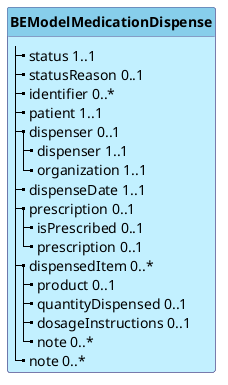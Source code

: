 @startuml
skinparam linetype polyline
hide circle
hide stereotype


skinparam class {
 BorderColor #505090
 BackgroundColor APPLICATION
 HeaderBackgroundColor SkyBlue
}

class "**BEModelMedicationDispense**" as BEModelMedicationDispense {
  |_ status 1..1   
  |_ statusReason 0..1   
  |_ identifier 0..*   
  |_ patient 1..1   
  |_ dispenser 0..1   
    |_ dispenser 1..1   
    |_ organization 1..1   
  |_ dispenseDate 1..1   
  |_ prescription 0..1   
    |_ isPrescribed 0..1   
    |_ prescription 0..1   
  |_ dispensedItem 0..*   
    |_ product 0..1   
    |_ quantityDispensed 0..1   
    |_ dosageInstructions 0..1   
    |_ note 0..*   
  |_ note 0..*   
}
@enduml